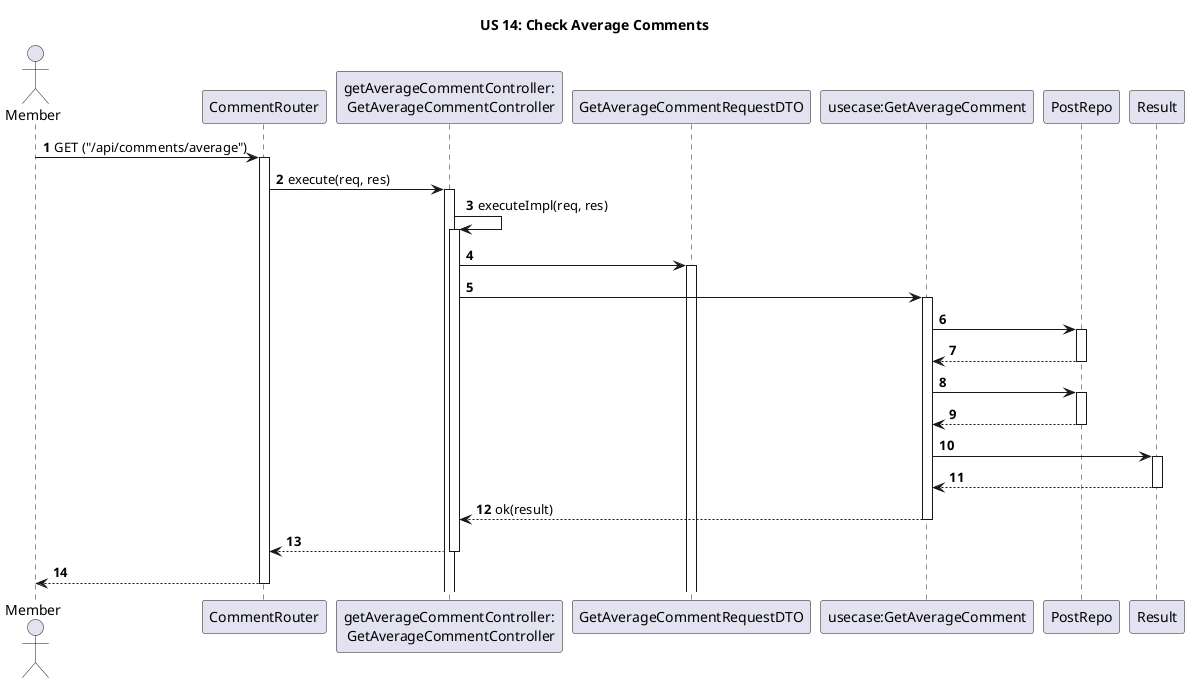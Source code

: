 @startuml us014SD

title US 14: Check Average Comments

autonumber

actor Member
participant CommentRouter
participant "getAverageCommentController:\n GetAverageCommentController" as GetAverageCommentController
participant GetAverageCommentRequestDTO
participant "usecase:GetAverageComment" as GetAverageComment
participant PostRepo
participant Result

Member -> CommentRouter: GET ("/api/comments/average")
activate CommentRouter

CommentRouter -> GetAverageCommentController: execute(req, res)
activate GetAverageCommentController

GetAverageCommentController -> GetAverageCommentController: executeImpl(req, res)
activate GetAverageCommentController

GetAverageCommentController -> GetAverageCommentRequestDTO
activate GetAverageCommentRequestDTO

GetAverageCommentController -> GetAverageComment
activate GetAverageComment

GetAverageComment -> PostRepo
activate PostRepo

PostRepo --> GetAverageComment
deactivate PostRepo

GetAverageComment -> PostRepo
activate PostRepo

PostRepo --> GetAverageComment
deactivate PostRepo

GetAverageComment -> Result
activate Result

Result --> GetAverageComment
deactivate Result

GetAverageComment --> GetAverageCommentController: ok(result)
deactivate GetAverageComment

GetAverageCommentController --> CommentRouter
deactivate GetAverageCommentController

CommentRouter --> Member
deactivate CommentRouter
deactivate Member

@enduml
